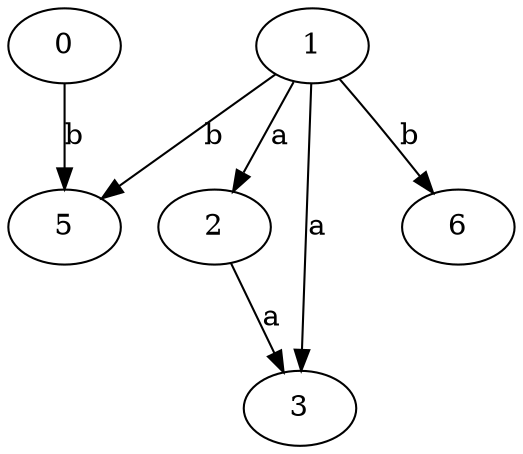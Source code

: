 strict digraph  {
0;
2;
3;
1;
5;
6;
0 -> 5  [label=b];
2 -> 3  [label=a];
1 -> 2  [label=a];
1 -> 3  [label=a];
1 -> 5  [label=b];
1 -> 6  [label=b];
}

